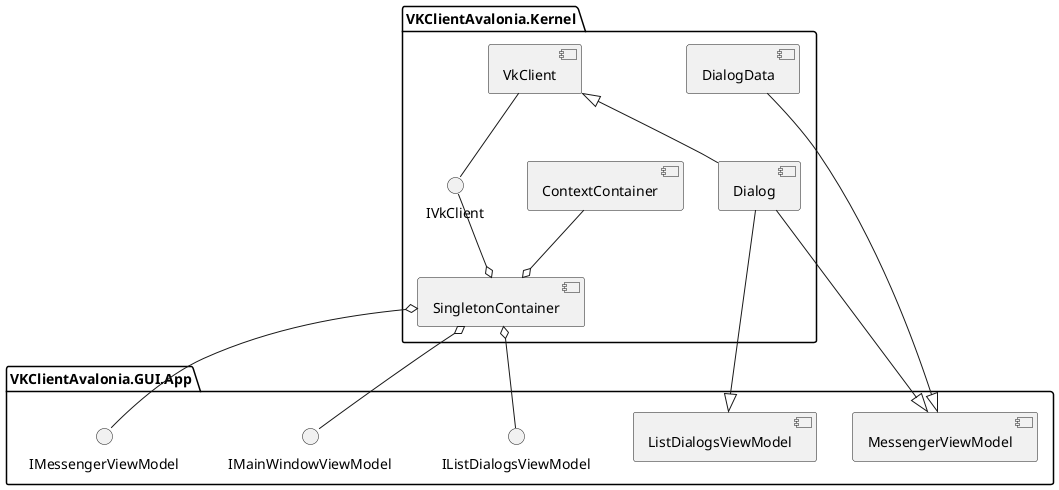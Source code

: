 @startuml
package VKClientAvalonia.Kernel{

component ContextContainer

component SingletonContainer

component DialogData 

component Dialog 

component VkClient

[VkClient] -- IVkClient 

}

package VKClientAvalonia.GUI.App{
[Dialog] -up-|> [MessengerViewModel]
[Dialog] --|> [ListDialogsViewModel]
[DialogData] -up-|> [MessengerViewModel]

IListDialogsViewModel -up-o [SingletonContainer]
IMainWindowViewModel  -up-o [SingletonContainer]
IMessengerViewModel  -up-o [SingletonContainer]
IVkClient  --o [SingletonContainer]

ContextContainer --o [SingletonContainer]
[VkClient] <|-- [Dialog]
}

@enduml